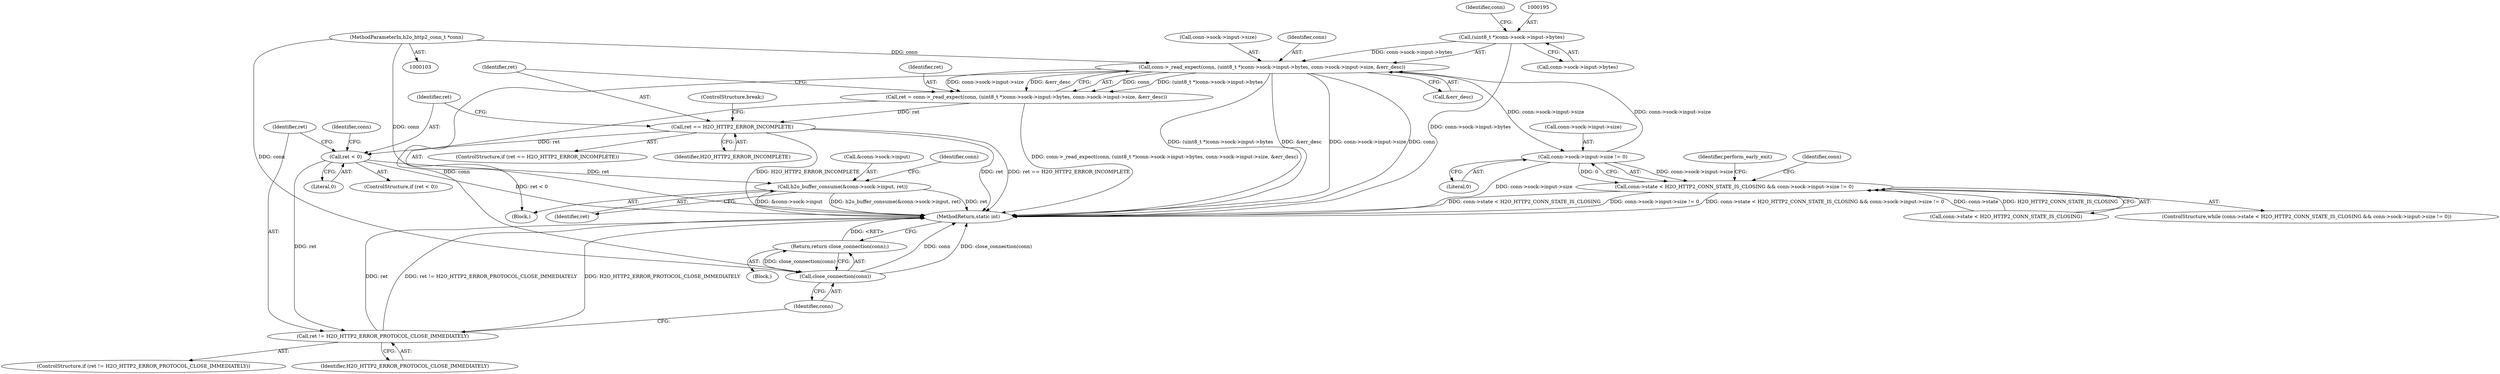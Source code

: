 digraph "0_h2o_1c0808d580da09fdec5a9a74ff09e103ea058dd4_1@API" {
"1000192" [label="(Call,conn->_read_expect(conn, (uint8_t *)conn->sock->input->bytes, conn->sock->input->size, &err_desc))"];
"1000104" [label="(MethodParameterIn,h2o_http2_conn_t *conn)"];
"1000194" [label="(Call,(uint8_t *)conn->sock->input->bytes)"];
"1000152" [label="(Call,conn->sock->input->size != 0)"];
"1000192" [label="(Call,conn->_read_expect(conn, (uint8_t *)conn->sock->input->bytes, conn->sock->input->size, &err_desc))"];
"1000146" [label="(Call,conn->state < H2O_HTTP2_CONN_STATE_IS_CLOSING && conn->sock->input->size != 0)"];
"1000190" [label="(Call,ret = conn->_read_expect(conn, (uint8_t *)conn->sock->input->bytes, conn->sock->input->size, &err_desc))"];
"1000213" [label="(Call,ret == H2O_HTTP2_ERROR_INCOMPLETE)"];
"1000220" [label="(Call,ret < 0)"];
"1000225" [label="(Call,ret != H2O_HTTP2_ERROR_PROTOCOL_CLOSE_IMMEDIATELY)"];
"1000234" [label="(Call,h2o_buffer_consume(&conn->sock->input, ret))"];
"1000232" [label="(Call,close_connection(conn))"];
"1000231" [label="(Return,return close_connection(conn);)"];
"1000196" [label="(Call,conn->sock->input->bytes)"];
"1000224" [label="(ControlStructure,if (ret != H2O_HTTP2_ERROR_PROTOCOL_CLOSE_IMMEDIATELY))"];
"1000220" [label="(Call,ret < 0)"];
"1000221" [label="(Identifier,ret)"];
"1000267" [label="(MethodReturn,static int)"];
"1000246" [label="(Identifier,conn)"];
"1000191" [label="(Identifier,ret)"];
"1000232" [label="(Call,close_connection(conn))"];
"1000212" [label="(ControlStructure,if (ret == H2O_HTTP2_ERROR_INCOMPLETE))"];
"1000194" [label="(Call,(uint8_t *)conn->sock->input->bytes)"];
"1000223" [label="(Block,)"];
"1000215" [label="(Identifier,H2O_HTTP2_ERROR_INCOMPLETE)"];
"1000222" [label="(Literal,0)"];
"1000206" [label="(Identifier,conn)"];
"1000225" [label="(Call,ret != H2O_HTTP2_ERROR_PROTOCOL_CLOSE_IMMEDIATELY)"];
"1000104" [label="(MethodParameterIn,h2o_http2_conn_t *conn)"];
"1000213" [label="(Call,ret == H2O_HTTP2_ERROR_INCOMPLETE)"];
"1000210" [label="(Call,&err_desc)"];
"1000165" [label="(Identifier,perform_early_exit)"];
"1000190" [label="(Call,ret = conn->_read_expect(conn, (uint8_t *)conn->sock->input->bytes, conn->sock->input->size, &err_desc))"];
"1000161" [label="(Block,)"];
"1000219" [label="(ControlStructure,if (ret < 0))"];
"1000160" [label="(Literal,0)"];
"1000147" [label="(Call,conn->state < H2O_HTTP2_CONN_STATE_IS_CLOSING)"];
"1000203" [label="(Call,conn->sock->input->size)"];
"1000214" [label="(Identifier,ret)"];
"1000146" [label="(Call,conn->state < H2O_HTTP2_CONN_STATE_IS_CLOSING && conn->sock->input->size != 0)"];
"1000153" [label="(Call,conn->sock->input->size)"];
"1000217" [label="(ControlStructure,break;)"];
"1000235" [label="(Call,&conn->sock->input)"];
"1000233" [label="(Identifier,conn)"];
"1000241" [label="(Identifier,ret)"];
"1000149" [label="(Identifier,conn)"];
"1000238" [label="(Identifier,conn)"];
"1000226" [label="(Identifier,ret)"];
"1000192" [label="(Call,conn->_read_expect(conn, (uint8_t *)conn->sock->input->bytes, conn->sock->input->size, &err_desc))"];
"1000152" [label="(Call,conn->sock->input->size != 0)"];
"1000231" [label="(Return,return close_connection(conn);)"];
"1000145" [label="(ControlStructure,while (conn->state < H2O_HTTP2_CONN_STATE_IS_CLOSING && conn->sock->input->size != 0))"];
"1000234" [label="(Call,h2o_buffer_consume(&conn->sock->input, ret))"];
"1000193" [label="(Identifier,conn)"];
"1000227" [label="(Identifier,H2O_HTTP2_ERROR_PROTOCOL_CLOSE_IMMEDIATELY)"];
"1000192" -> "1000190"  [label="AST: "];
"1000192" -> "1000210"  [label="CFG: "];
"1000193" -> "1000192"  [label="AST: "];
"1000194" -> "1000192"  [label="AST: "];
"1000203" -> "1000192"  [label="AST: "];
"1000210" -> "1000192"  [label="AST: "];
"1000190" -> "1000192"  [label="CFG: "];
"1000192" -> "1000267"  [label="DDG: (uint8_t *)conn->sock->input->bytes"];
"1000192" -> "1000267"  [label="DDG: &err_desc"];
"1000192" -> "1000267"  [label="DDG: conn->sock->input->size"];
"1000192" -> "1000267"  [label="DDG: conn"];
"1000192" -> "1000152"  [label="DDG: conn->sock->input->size"];
"1000192" -> "1000190"  [label="DDG: conn"];
"1000192" -> "1000190"  [label="DDG: (uint8_t *)conn->sock->input->bytes"];
"1000192" -> "1000190"  [label="DDG: conn->sock->input->size"];
"1000192" -> "1000190"  [label="DDG: &err_desc"];
"1000104" -> "1000192"  [label="DDG: conn"];
"1000194" -> "1000192"  [label="DDG: conn->sock->input->bytes"];
"1000152" -> "1000192"  [label="DDG: conn->sock->input->size"];
"1000192" -> "1000232"  [label="DDG: conn"];
"1000104" -> "1000103"  [label="AST: "];
"1000104" -> "1000267"  [label="DDG: conn"];
"1000104" -> "1000232"  [label="DDG: conn"];
"1000194" -> "1000196"  [label="CFG: "];
"1000195" -> "1000194"  [label="AST: "];
"1000196" -> "1000194"  [label="AST: "];
"1000206" -> "1000194"  [label="CFG: "];
"1000194" -> "1000267"  [label="DDG: conn->sock->input->bytes"];
"1000152" -> "1000146"  [label="AST: "];
"1000152" -> "1000160"  [label="CFG: "];
"1000153" -> "1000152"  [label="AST: "];
"1000160" -> "1000152"  [label="AST: "];
"1000146" -> "1000152"  [label="CFG: "];
"1000152" -> "1000267"  [label="DDG: conn->sock->input->size"];
"1000152" -> "1000146"  [label="DDG: conn->sock->input->size"];
"1000152" -> "1000146"  [label="DDG: 0"];
"1000146" -> "1000145"  [label="AST: "];
"1000146" -> "1000147"  [label="CFG: "];
"1000147" -> "1000146"  [label="AST: "];
"1000165" -> "1000146"  [label="CFG: "];
"1000246" -> "1000146"  [label="CFG: "];
"1000146" -> "1000267"  [label="DDG: conn->sock->input->size != 0"];
"1000146" -> "1000267"  [label="DDG: conn->state < H2O_HTTP2_CONN_STATE_IS_CLOSING && conn->sock->input->size != 0"];
"1000146" -> "1000267"  [label="DDG: conn->state < H2O_HTTP2_CONN_STATE_IS_CLOSING"];
"1000147" -> "1000146"  [label="DDG: conn->state"];
"1000147" -> "1000146"  [label="DDG: H2O_HTTP2_CONN_STATE_IS_CLOSING"];
"1000190" -> "1000161"  [label="AST: "];
"1000191" -> "1000190"  [label="AST: "];
"1000214" -> "1000190"  [label="CFG: "];
"1000190" -> "1000267"  [label="DDG: conn->_read_expect(conn, (uint8_t *)conn->sock->input->bytes, conn->sock->input->size, &err_desc)"];
"1000190" -> "1000213"  [label="DDG: ret"];
"1000213" -> "1000212"  [label="AST: "];
"1000213" -> "1000215"  [label="CFG: "];
"1000214" -> "1000213"  [label="AST: "];
"1000215" -> "1000213"  [label="AST: "];
"1000217" -> "1000213"  [label="CFG: "];
"1000221" -> "1000213"  [label="CFG: "];
"1000213" -> "1000267"  [label="DDG: ret"];
"1000213" -> "1000267"  [label="DDG: ret == H2O_HTTP2_ERROR_INCOMPLETE"];
"1000213" -> "1000267"  [label="DDG: H2O_HTTP2_ERROR_INCOMPLETE"];
"1000213" -> "1000220"  [label="DDG: ret"];
"1000220" -> "1000219"  [label="AST: "];
"1000220" -> "1000222"  [label="CFG: "];
"1000221" -> "1000220"  [label="AST: "];
"1000222" -> "1000220"  [label="AST: "];
"1000226" -> "1000220"  [label="CFG: "];
"1000238" -> "1000220"  [label="CFG: "];
"1000220" -> "1000267"  [label="DDG: ret < 0"];
"1000220" -> "1000225"  [label="DDG: ret"];
"1000220" -> "1000234"  [label="DDG: ret"];
"1000225" -> "1000224"  [label="AST: "];
"1000225" -> "1000227"  [label="CFG: "];
"1000226" -> "1000225"  [label="AST: "];
"1000227" -> "1000225"  [label="AST: "];
"1000233" -> "1000225"  [label="CFG: "];
"1000225" -> "1000267"  [label="DDG: ret"];
"1000225" -> "1000267"  [label="DDG: ret != H2O_HTTP2_ERROR_PROTOCOL_CLOSE_IMMEDIATELY"];
"1000225" -> "1000267"  [label="DDG: H2O_HTTP2_ERROR_PROTOCOL_CLOSE_IMMEDIATELY"];
"1000234" -> "1000161"  [label="AST: "];
"1000234" -> "1000241"  [label="CFG: "];
"1000235" -> "1000234"  [label="AST: "];
"1000241" -> "1000234"  [label="AST: "];
"1000149" -> "1000234"  [label="CFG: "];
"1000234" -> "1000267"  [label="DDG: &conn->sock->input"];
"1000234" -> "1000267"  [label="DDG: h2o_buffer_consume(&conn->sock->input, ret)"];
"1000234" -> "1000267"  [label="DDG: ret"];
"1000232" -> "1000231"  [label="AST: "];
"1000232" -> "1000233"  [label="CFG: "];
"1000233" -> "1000232"  [label="AST: "];
"1000231" -> "1000232"  [label="CFG: "];
"1000232" -> "1000267"  [label="DDG: close_connection(conn)"];
"1000232" -> "1000267"  [label="DDG: conn"];
"1000232" -> "1000231"  [label="DDG: close_connection(conn)"];
"1000231" -> "1000223"  [label="AST: "];
"1000267" -> "1000231"  [label="CFG: "];
"1000231" -> "1000267"  [label="DDG: <RET>"];
}
